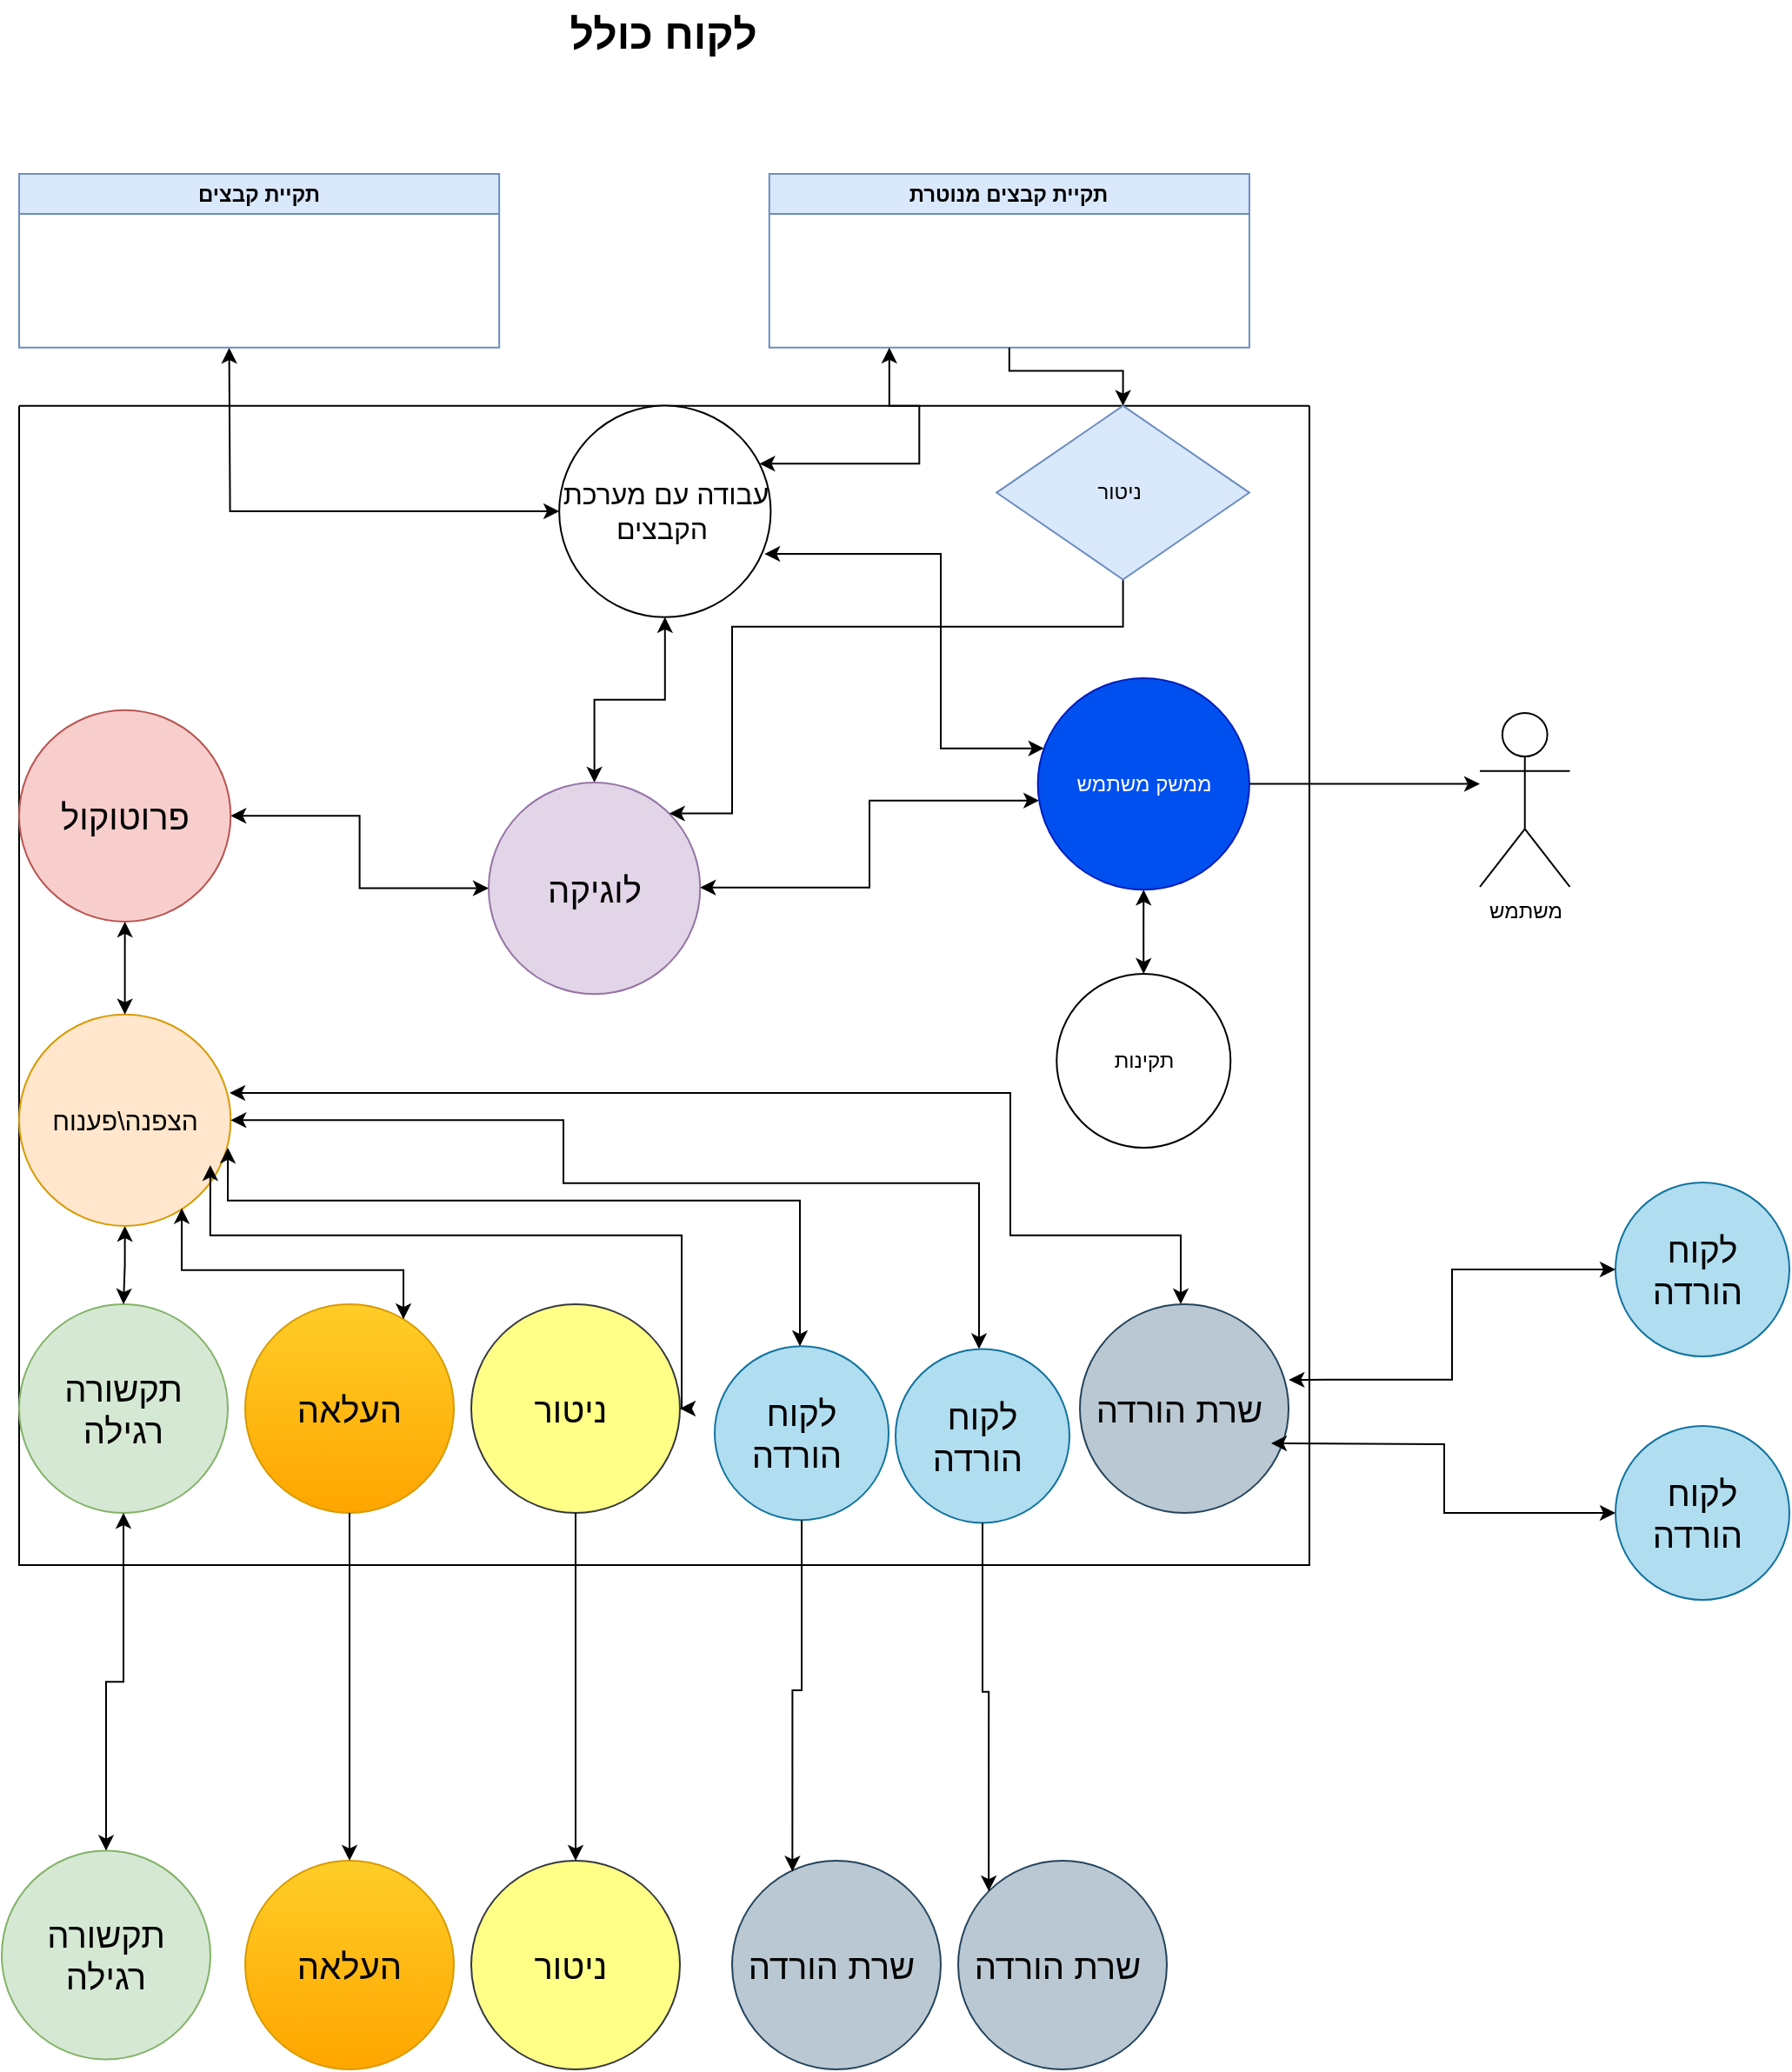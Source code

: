 <mxfile version="22.1.17" type="device">
  <diagram name="‫עמוד-1‬" id="EFJ8cKsfK1uDPPwss7db">
    <mxGraphModel dx="820" dy="839" grid="1" gridSize="10" guides="1" tooltips="1" connect="1" arrows="1" fold="1" page="1" pageScale="1" pageWidth="827" pageHeight="1169" math="0" shadow="0">
      <root>
        <mxCell id="0" />
        <mxCell id="1" parent="0" />
        <mxCell id="qB0KGvQL3f1pAaCrQ6TO-26" value="" style="group" parent="1" vertex="1" connectable="0">
          <mxGeometry x="1150" y="240" width="880" height="800" as="geometry" />
        </mxCell>
        <mxCell id="qB0KGvQL3f1pAaCrQ6TO-1" value="" style="swimlane;startSize=0;" parent="qB0KGvQL3f1pAaCrQ6TO-26" vertex="1">
          <mxGeometry y="133.333" width="741.961" height="666.667" as="geometry" />
        </mxCell>
        <mxCell id="qB0KGvQL3f1pAaCrQ6TO-2" value="&lt;font style=&quot;font-size: 20px;&quot;&gt;תקשורה רגילה&lt;/font&gt;" style="ellipse;whiteSpace=wrap;html=1;aspect=fixed;fillColor=#d5e8d4;strokeColor=#82b366;" parent="qB0KGvQL3f1pAaCrQ6TO-1" vertex="1">
          <mxGeometry y="516.667" width="120" height="120" as="geometry" />
        </mxCell>
        <mxCell id="qB0KGvQL3f1pAaCrQ6TO-3" style="edgeStyle=orthogonalEdgeStyle;rounded=0;orthogonalLoop=1;jettySize=auto;html=1;entryX=0.5;entryY=1;entryDx=0;entryDy=0;startArrow=classic;startFill=1;" parent="qB0KGvQL3f1pAaCrQ6TO-1" source="qB0KGvQL3f1pAaCrQ6TO-4" target="qB0KGvQL3f1pAaCrQ6TO-16" edge="1">
          <mxGeometry relative="1" as="geometry" />
        </mxCell>
        <mxCell id="qB0KGvQL3f1pAaCrQ6TO-4" value="&lt;font style=&quot;font-size: 20px;&quot;&gt;לוגיקה&lt;/font&gt;" style="ellipse;whiteSpace=wrap;html=1;aspect=fixed;fillColor=#e1d5e7;strokeColor=#9673a6;" parent="qB0KGvQL3f1pAaCrQ6TO-1" vertex="1">
          <mxGeometry x="270.004" y="216.667" width="121.626" height="121.626" as="geometry" />
        </mxCell>
        <mxCell id="qB0KGvQL3f1pAaCrQ6TO-5" style="edgeStyle=orthogonalEdgeStyle;rounded=0;orthogonalLoop=1;jettySize=auto;html=1;entryX=0.5;entryY=0;entryDx=0;entryDy=0;startArrow=classic;startFill=1;" parent="qB0KGvQL3f1pAaCrQ6TO-1" source="qB0KGvQL3f1pAaCrQ6TO-8" target="qB0KGvQL3f1pAaCrQ6TO-2" edge="1">
          <mxGeometry relative="1" as="geometry" />
        </mxCell>
        <mxCell id="qB0KGvQL3f1pAaCrQ6TO-8" value="&lt;font style=&quot;font-size: 15px;&quot;&gt;הצפנה\פענוח&lt;/font&gt;" style="ellipse;whiteSpace=wrap;html=1;aspect=fixed;fillColor=#ffe6cc;strokeColor=#d79b00;" parent="qB0KGvQL3f1pAaCrQ6TO-1" vertex="1">
          <mxGeometry y="350.0" width="121.626" height="121.626" as="geometry" />
        </mxCell>
        <mxCell id="qB0KGvQL3f1pAaCrQ6TO-9" style="edgeStyle=orthogonalEdgeStyle;rounded=0;orthogonalLoop=1;jettySize=auto;html=1;entryX=0.5;entryY=0;entryDx=0;entryDy=0;startArrow=classic;startFill=1;" parent="qB0KGvQL3f1pAaCrQ6TO-1" source="qB0KGvQL3f1pAaCrQ6TO-11" target="qB0KGvQL3f1pAaCrQ6TO-8" edge="1">
          <mxGeometry relative="1" as="geometry" />
        </mxCell>
        <mxCell id="qB0KGvQL3f1pAaCrQ6TO-10" style="edgeStyle=orthogonalEdgeStyle;rounded=0;orthogonalLoop=1;jettySize=auto;html=1;startArrow=classic;startFill=1;" parent="qB0KGvQL3f1pAaCrQ6TO-1" source="qB0KGvQL3f1pAaCrQ6TO-11" target="qB0KGvQL3f1pAaCrQ6TO-4" edge="1">
          <mxGeometry relative="1" as="geometry" />
        </mxCell>
        <mxCell id="qB0KGvQL3f1pAaCrQ6TO-11" value="&lt;font style=&quot;font-size: 20px;&quot;&gt;פרוטוקול&lt;/font&gt;" style="ellipse;whiteSpace=wrap;html=1;aspect=fixed;fillColor=#f8cecc;strokeColor=#b85450;" parent="qB0KGvQL3f1pAaCrQ6TO-1" vertex="1">
          <mxGeometry y="175.0" width="121.626" height="121.626" as="geometry" />
        </mxCell>
        <mxCell id="qB0KGvQL3f1pAaCrQ6TO-34" style="edgeStyle=orthogonalEdgeStyle;rounded=0;orthogonalLoop=1;jettySize=auto;html=1;entryX=1;entryY=0;entryDx=0;entryDy=0;" parent="qB0KGvQL3f1pAaCrQ6TO-1" source="qB0KGvQL3f1pAaCrQ6TO-13" target="qB0KGvQL3f1pAaCrQ6TO-4" edge="1">
          <mxGeometry relative="1" as="geometry">
            <Array as="points">
              <mxPoint x="635" y="127" />
              <mxPoint x="410" y="127" />
              <mxPoint x="410" y="234" />
            </Array>
          </mxGeometry>
        </mxCell>
        <mxCell id="qB0KGvQL3f1pAaCrQ6TO-13" value="ניטור&amp;nbsp;" style="rhombus;whiteSpace=wrap;html=1;fillColor=#dae8fc;strokeColor=#6c8ebf;" parent="qB0KGvQL3f1pAaCrQ6TO-1" vertex="1">
          <mxGeometry x="562.082" y="0.006" width="145.367" height="99.918" as="geometry" />
        </mxCell>
        <mxCell id="qB0KGvQL3f1pAaCrQ6TO-14" style="edgeStyle=orthogonalEdgeStyle;rounded=0;orthogonalLoop=1;jettySize=auto;html=1;startArrow=classic;startFill=1;" parent="qB0KGvQL3f1pAaCrQ6TO-1" source="qB0KGvQL3f1pAaCrQ6TO-16" edge="1">
          <mxGeometry relative="1" as="geometry">
            <mxPoint x="120.784" y="-33.333" as="targetPoint" />
          </mxGeometry>
        </mxCell>
        <mxCell id="qB0KGvQL3f1pAaCrQ6TO-16" value="&lt;span style=&quot;font-size: 16px;&quot;&gt;עבודה עם מערכת הקבצים&amp;nbsp;&lt;/span&gt;" style="ellipse;whiteSpace=wrap;html=1;aspect=fixed;" parent="qB0KGvQL3f1pAaCrQ6TO-1" vertex="1">
          <mxGeometry x="310.588" y="-0.083" width="121.626" height="121.626" as="geometry" />
        </mxCell>
        <mxCell id="qB0KGvQL3f1pAaCrQ6TO-30" style="edgeStyle=orthogonalEdgeStyle;rounded=0;orthogonalLoop=1;jettySize=auto;html=1;" parent="qB0KGvQL3f1pAaCrQ6TO-1" source="qB0KGvQL3f1pAaCrQ6TO-17" edge="1">
          <mxGeometry relative="1" as="geometry">
            <mxPoint x="840" y="217.476" as="targetPoint" />
          </mxGeometry>
        </mxCell>
        <mxCell id="qB0KGvQL3f1pAaCrQ6TO-31" style="edgeStyle=orthogonalEdgeStyle;rounded=0;orthogonalLoop=1;jettySize=auto;html=1;startArrow=classic;startFill=1;" parent="qB0KGvQL3f1pAaCrQ6TO-1" source="qB0KGvQL3f1pAaCrQ6TO-17" target="qB0KGvQL3f1pAaCrQ6TO-4" edge="1">
          <mxGeometry relative="1" as="geometry">
            <Array as="points">
              <mxPoint x="489" y="227" />
              <mxPoint x="489" y="277" />
            </Array>
          </mxGeometry>
        </mxCell>
        <mxCell id="qB0KGvQL3f1pAaCrQ6TO-33" style="edgeStyle=orthogonalEdgeStyle;rounded=0;orthogonalLoop=1;jettySize=auto;html=1;entryX=0.5;entryY=0;entryDx=0;entryDy=0;startArrow=classic;startFill=1;" parent="qB0KGvQL3f1pAaCrQ6TO-1" source="qB0KGvQL3f1pAaCrQ6TO-17" target="qB0KGvQL3f1pAaCrQ6TO-32" edge="1">
          <mxGeometry relative="1" as="geometry" />
        </mxCell>
        <mxCell id="qB0KGvQL3f1pAaCrQ6TO-17" value="ממשק משתמש" style="ellipse;whiteSpace=wrap;html=1;aspect=fixed;fillColor=#0050ef;fontColor=#ffffff;strokeColor=#001DBC;" parent="qB0KGvQL3f1pAaCrQ6TO-1" vertex="1">
          <mxGeometry x="585.827" y="156.663" width="121.626" height="121.626" as="geometry" />
        </mxCell>
        <mxCell id="qB0KGvQL3f1pAaCrQ6TO-18" value="&lt;font style=&quot;font-size: 20px;&quot;&gt;ניטור&amp;nbsp;&lt;/font&gt;" style="ellipse;whiteSpace=wrap;html=1;aspect=fixed;fillColor=#ffff88;strokeColor=#36393d;" parent="qB0KGvQL3f1pAaCrQ6TO-1" vertex="1">
          <mxGeometry x="259.998" y="516.663" width="120" height="120" as="geometry" />
        </mxCell>
        <mxCell id="qB0KGvQL3f1pAaCrQ6TO-19" value="&lt;font style=&quot;font-size: 20px;&quot;&gt;העלאה&lt;/font&gt;" style="ellipse;whiteSpace=wrap;html=1;aspect=fixed;fillColor=#ffcd28;strokeColor=#d79b00;gradientColor=#ffa500;" parent="qB0KGvQL3f1pAaCrQ6TO-1" vertex="1">
          <mxGeometry x="129.999" y="516.663" width="120" height="120" as="geometry" />
        </mxCell>
        <mxCell id="qB0KGvQL3f1pAaCrQ6TO-58" style="edgeStyle=orthogonalEdgeStyle;rounded=0;orthogonalLoop=1;jettySize=auto;html=1;entryX=1;entryY=0.5;entryDx=0;entryDy=0;startArrow=classic;startFill=1;" parent="qB0KGvQL3f1pAaCrQ6TO-1" source="qB0KGvQL3f1pAaCrQ6TO-27" target="qB0KGvQL3f1pAaCrQ6TO-8" edge="1">
          <mxGeometry relative="1" as="geometry">
            <Array as="points">
              <mxPoint x="552" y="447" />
              <mxPoint x="313" y="447" />
              <mxPoint x="313" y="411" />
            </Array>
          </mxGeometry>
        </mxCell>
        <mxCell id="qB0KGvQL3f1pAaCrQ6TO-27" value="&lt;span style=&quot;font-size: 20px;&quot;&gt;לקוח הורדה&amp;nbsp;&lt;/span&gt;" style="ellipse;whiteSpace=wrap;html=1;aspect=fixed;fillColor=#b1ddf0;strokeColor=#10739e;" parent="qB0KGvQL3f1pAaCrQ6TO-1" vertex="1">
          <mxGeometry x="504.0" y="542.38" width="100" height="100" as="geometry" />
        </mxCell>
        <mxCell id="qB0KGvQL3f1pAaCrQ6TO-28" value="&lt;span style=&quot;font-size: 20px;&quot;&gt;שרת הורדה&amp;nbsp;&lt;/span&gt;" style="ellipse;whiteSpace=wrap;html=1;aspect=fixed;fillColor=#bac8d3;strokeColor=#23445d;" parent="qB0KGvQL3f1pAaCrQ6TO-1" vertex="1">
          <mxGeometry x="610" y="516.67" width="120" height="120" as="geometry" />
        </mxCell>
        <mxCell id="qB0KGvQL3f1pAaCrQ6TO-29" style="edgeStyle=orthogonalEdgeStyle;rounded=0;orthogonalLoop=1;jettySize=auto;html=1;entryX=0.97;entryY=0.701;entryDx=0;entryDy=0;entryPerimeter=0;startArrow=classic;startFill=1;" parent="qB0KGvQL3f1pAaCrQ6TO-1" source="qB0KGvQL3f1pAaCrQ6TO-17" target="qB0KGvQL3f1pAaCrQ6TO-16" edge="1">
          <mxGeometry relative="1" as="geometry">
            <Array as="points">
              <mxPoint x="530" y="197" />
              <mxPoint x="530" y="85" />
            </Array>
          </mxGeometry>
        </mxCell>
        <mxCell id="qB0KGvQL3f1pAaCrQ6TO-32" value="תקינות" style="ellipse;whiteSpace=wrap;html=1;aspect=fixed;" parent="qB0KGvQL3f1pAaCrQ6TO-1" vertex="1">
          <mxGeometry x="596.64" y="326.67" width="100" height="100" as="geometry" />
        </mxCell>
        <mxCell id="qB0KGvQL3f1pAaCrQ6TO-35" style="edgeStyle=orthogonalEdgeStyle;rounded=0;orthogonalLoop=1;jettySize=auto;html=1;entryX=0.769;entryY=0.916;entryDx=0;entryDy=0;entryPerimeter=0;startArrow=classic;startFill=1;" parent="qB0KGvQL3f1pAaCrQ6TO-1" source="qB0KGvQL3f1pAaCrQ6TO-19" target="qB0KGvQL3f1pAaCrQ6TO-8" edge="1">
          <mxGeometry relative="1" as="geometry">
            <Array as="points">
              <mxPoint x="221" y="497" />
              <mxPoint x="94" y="497" />
            </Array>
          </mxGeometry>
        </mxCell>
        <mxCell id="qB0KGvQL3f1pAaCrQ6TO-36" style="edgeStyle=orthogonalEdgeStyle;rounded=0;orthogonalLoop=1;jettySize=auto;html=1;entryX=0.904;entryY=0.713;entryDx=0;entryDy=0;entryPerimeter=0;startArrow=classic;startFill=1;" parent="qB0KGvQL3f1pAaCrQ6TO-1" source="qB0KGvQL3f1pAaCrQ6TO-18" target="qB0KGvQL3f1pAaCrQ6TO-8" edge="1">
          <mxGeometry relative="1" as="geometry">
            <Array as="points">
              <mxPoint x="381" y="477" />
              <mxPoint x="110" y="477" />
            </Array>
          </mxGeometry>
        </mxCell>
        <mxCell id="qB0KGvQL3f1pAaCrQ6TO-38" style="edgeStyle=orthogonalEdgeStyle;rounded=0;orthogonalLoop=1;jettySize=auto;html=1;entryX=0.995;entryY=0.371;entryDx=0;entryDy=0;entryPerimeter=0;startArrow=classic;startFill=1;" parent="qB0KGvQL3f1pAaCrQ6TO-1" source="qB0KGvQL3f1pAaCrQ6TO-28" target="qB0KGvQL3f1pAaCrQ6TO-8" edge="1">
          <mxGeometry relative="1" as="geometry">
            <Array as="points">
              <mxPoint x="668" y="477" />
              <mxPoint x="570" y="477" />
              <mxPoint x="570" y="395" />
            </Array>
          </mxGeometry>
        </mxCell>
        <mxCell id="qB0KGvQL3f1pAaCrQ6TO-56" value="&lt;span style=&quot;font-size: 20px;&quot;&gt;לקוח הורדה&amp;nbsp;&lt;/span&gt;" style="ellipse;whiteSpace=wrap;html=1;aspect=fixed;fillColor=#b1ddf0;strokeColor=#10739e;" parent="qB0KGvQL3f1pAaCrQ6TO-1" vertex="1">
          <mxGeometry x="400" y="540.76" width="100" height="100" as="geometry" />
        </mxCell>
        <mxCell id="qB0KGvQL3f1pAaCrQ6TO-57" style="edgeStyle=orthogonalEdgeStyle;rounded=0;orthogonalLoop=1;jettySize=auto;html=1;entryX=0.987;entryY=0.63;entryDx=0;entryDy=0;entryPerimeter=0;startArrow=classic;startFill=1;" parent="qB0KGvQL3f1pAaCrQ6TO-1" source="qB0KGvQL3f1pAaCrQ6TO-56" target="qB0KGvQL3f1pAaCrQ6TO-8" edge="1">
          <mxGeometry relative="1" as="geometry">
            <Array as="points">
              <mxPoint x="449" y="457" />
              <mxPoint x="120" y="457" />
            </Array>
          </mxGeometry>
        </mxCell>
        <mxCell id="qB0KGvQL3f1pAaCrQ6TO-20" value="תקיית קבצים מנוטרת" style="swimlane;whiteSpace=wrap;html=1;fillColor=#dae8fc;strokeColor=#6c8ebf;startSize=23;" parent="qB0KGvQL3f1pAaCrQ6TO-26" vertex="1">
          <mxGeometry x="431.373" width="276.078" height="99.917" as="geometry" />
        </mxCell>
        <mxCell id="qB0KGvQL3f1pAaCrQ6TO-21" value="תקיית קבצים" style="swimlane;whiteSpace=wrap;html=1;fillColor=#dae8fc;strokeColor=#6c8ebf;startSize=23;" parent="qB0KGvQL3f1pAaCrQ6TO-26" vertex="1">
          <mxGeometry width="276.078" height="99.917" as="geometry" />
        </mxCell>
        <mxCell id="qB0KGvQL3f1pAaCrQ6TO-22" style="edgeStyle=orthogonalEdgeStyle;rounded=0;orthogonalLoop=1;jettySize=auto;html=1;entryX=0.5;entryY=1;entryDx=0;entryDy=0;startArrow=classic;startFill=1;endArrow=none;endFill=0;" parent="qB0KGvQL3f1pAaCrQ6TO-26" source="qB0KGvQL3f1pAaCrQ6TO-13" target="qB0KGvQL3f1pAaCrQ6TO-20" edge="1">
          <mxGeometry relative="1" as="geometry" />
        </mxCell>
        <mxCell id="qB0KGvQL3f1pAaCrQ6TO-23" value="משתמש" style="shape=umlActor;verticalLabelPosition=bottom;verticalAlign=top;html=1;outlineConnect=0;" parent="qB0KGvQL3f1pAaCrQ6TO-26" vertex="1">
          <mxGeometry x="839.995" y="309.997" width="51.765" height="100" as="geometry" />
        </mxCell>
        <mxCell id="qB0KGvQL3f1pAaCrQ6TO-25" style="edgeStyle=orthogonalEdgeStyle;rounded=0;orthogonalLoop=1;jettySize=auto;html=1;entryX=0.25;entryY=1;entryDx=0;entryDy=0;startArrow=classic;startFill=1;" parent="qB0KGvQL3f1pAaCrQ6TO-26" source="qB0KGvQL3f1pAaCrQ6TO-16" target="qB0KGvQL3f1pAaCrQ6TO-20" edge="1">
          <mxGeometry relative="1" as="geometry">
            <Array as="points">
              <mxPoint x="517.647" y="166.667" />
              <mxPoint x="517.647" y="133.333" />
              <mxPoint x="500.392" y="133.333" />
            </Array>
          </mxGeometry>
        </mxCell>
        <mxCell id="qB0KGvQL3f1pAaCrQ6TO-39" value="&lt;font style=&quot;font-size: 20px;&quot;&gt;תקשורה רגילה&lt;/font&gt;" style="ellipse;whiteSpace=wrap;html=1;aspect=fixed;fillColor=#d5e8d4;strokeColor=#82b366;" parent="1" vertex="1">
          <mxGeometry x="1140" y="1204.28" width="120" height="120" as="geometry" />
        </mxCell>
        <mxCell id="qB0KGvQL3f1pAaCrQ6TO-40" value="&lt;font style=&quot;font-size: 20px;&quot;&gt;העלאה&lt;/font&gt;" style="ellipse;whiteSpace=wrap;html=1;aspect=fixed;fillColor=#ffcd28;strokeColor=#d79b00;gradientColor=#ffa500;" parent="1" vertex="1">
          <mxGeometry x="1279.999" y="1209.997" width="120" height="120" as="geometry" />
        </mxCell>
        <mxCell id="qB0KGvQL3f1pAaCrQ6TO-41" value="&lt;font style=&quot;font-size: 20px;&quot;&gt;ניטור&amp;nbsp;&lt;/font&gt;" style="ellipse;whiteSpace=wrap;html=1;aspect=fixed;fillColor=#ffff88;strokeColor=#36393d;" parent="1" vertex="1">
          <mxGeometry x="1409.998" y="1209.997" width="120" height="120" as="geometry" />
        </mxCell>
        <mxCell id="qB0KGvQL3f1pAaCrQ6TO-42" value="&lt;span style=&quot;font-size: 20px;&quot;&gt;לקוח הורדה&amp;nbsp;&lt;/span&gt;" style="ellipse;whiteSpace=wrap;html=1;aspect=fixed;fillColor=#b1ddf0;strokeColor=#10739e;" parent="1" vertex="1">
          <mxGeometry x="2068" y="820.003" width="100" height="100" as="geometry" />
        </mxCell>
        <mxCell id="qB0KGvQL3f1pAaCrQ6TO-43" value="&lt;span style=&quot;font-size: 20px;&quot;&gt;שרת הורדה&amp;nbsp;&lt;/span&gt;" style="ellipse;whiteSpace=wrap;html=1;aspect=fixed;fillColor=#bac8d3;strokeColor=#23445d;" parent="1" vertex="1">
          <mxGeometry x="1560" y="1209.993" width="120" height="120" as="geometry" />
        </mxCell>
        <mxCell id="qB0KGvQL3f1pAaCrQ6TO-48" style="edgeStyle=orthogonalEdgeStyle;rounded=0;orthogonalLoop=1;jettySize=auto;html=1;startArrow=classic;startFill=1;" parent="1" source="qB0KGvQL3f1pAaCrQ6TO-46" edge="1">
          <mxGeometry relative="1" as="geometry">
            <mxPoint x="1870" y="970" as="targetPoint" />
          </mxGeometry>
        </mxCell>
        <mxCell id="qB0KGvQL3f1pAaCrQ6TO-46" value="&lt;span style=&quot;font-size: 20px;&quot;&gt;לקוח הורדה&amp;nbsp;&lt;/span&gt;" style="ellipse;whiteSpace=wrap;html=1;aspect=fixed;fillColor=#b1ddf0;strokeColor=#10739e;" parent="1" vertex="1">
          <mxGeometry x="2068" y="960.003" width="100" height="100" as="geometry" />
        </mxCell>
        <mxCell id="qB0KGvQL3f1pAaCrQ6TO-47" style="edgeStyle=orthogonalEdgeStyle;rounded=0;orthogonalLoop=1;jettySize=auto;html=1;entryX=1.001;entryY=0.362;entryDx=0;entryDy=0;entryPerimeter=0;startArrow=classic;startFill=1;" parent="1" source="qB0KGvQL3f1pAaCrQ6TO-42" target="qB0KGvQL3f1pAaCrQ6TO-28" edge="1">
          <mxGeometry relative="1" as="geometry" />
        </mxCell>
        <mxCell id="qB0KGvQL3f1pAaCrQ6TO-49" value="&lt;span style=&quot;font-size: 20px;&quot;&gt;שרת הורדה&amp;nbsp;&lt;/span&gt;" style="ellipse;whiteSpace=wrap;html=1;aspect=fixed;fillColor=#bac8d3;strokeColor=#23445d;" parent="1" vertex="1">
          <mxGeometry x="1690" y="1209.993" width="120" height="120" as="geometry" />
        </mxCell>
        <mxCell id="qB0KGvQL3f1pAaCrQ6TO-53" style="edgeStyle=orthogonalEdgeStyle;rounded=0;orthogonalLoop=1;jettySize=auto;html=1;entryX=0.5;entryY=0;entryDx=0;entryDy=0;" parent="1" source="qB0KGvQL3f1pAaCrQ6TO-18" target="qB0KGvQL3f1pAaCrQ6TO-41" edge="1">
          <mxGeometry relative="1" as="geometry" />
        </mxCell>
        <mxCell id="qB0KGvQL3f1pAaCrQ6TO-54" style="edgeStyle=orthogonalEdgeStyle;rounded=0;orthogonalLoop=1;jettySize=auto;html=1;entryX=0.5;entryY=0;entryDx=0;entryDy=0;" parent="1" source="qB0KGvQL3f1pAaCrQ6TO-19" target="qB0KGvQL3f1pAaCrQ6TO-40" edge="1">
          <mxGeometry relative="1" as="geometry" />
        </mxCell>
        <mxCell id="qB0KGvQL3f1pAaCrQ6TO-55" style="edgeStyle=orthogonalEdgeStyle;rounded=0;orthogonalLoop=1;jettySize=auto;html=1;entryX=0.5;entryY=0;entryDx=0;entryDy=0;startArrow=classic;startFill=1;" parent="1" source="qB0KGvQL3f1pAaCrQ6TO-2" target="qB0KGvQL3f1pAaCrQ6TO-39" edge="1">
          <mxGeometry relative="1" as="geometry" />
        </mxCell>
        <mxCell id="qB0KGvQL3f1pAaCrQ6TO-59" style="edgeStyle=orthogonalEdgeStyle;rounded=0;orthogonalLoop=1;jettySize=auto;html=1;entryX=0.289;entryY=0.052;entryDx=0;entryDy=0;entryPerimeter=0;" parent="1" source="qB0KGvQL3f1pAaCrQ6TO-56" target="qB0KGvQL3f1pAaCrQ6TO-43" edge="1">
          <mxGeometry relative="1" as="geometry" />
        </mxCell>
        <mxCell id="qB0KGvQL3f1pAaCrQ6TO-60" style="edgeStyle=orthogonalEdgeStyle;rounded=0;orthogonalLoop=1;jettySize=auto;html=1;entryX=0;entryY=0;entryDx=0;entryDy=0;" parent="1" source="qB0KGvQL3f1pAaCrQ6TO-27" target="qB0KGvQL3f1pAaCrQ6TO-49" edge="1">
          <mxGeometry relative="1" as="geometry" />
        </mxCell>
        <mxCell id="ycQtoZm46jkMJNeLyYT_-1" value="&lt;font size=&quot;1&quot; style=&quot;&quot;&gt;&lt;b style=&quot;font-size: 24px;&quot;&gt;לקוח כולל&lt;/b&gt;&lt;/font&gt;" style="text;html=1;align=center;verticalAlign=middle;resizable=0;points=[];autosize=1;strokeColor=none;fillColor=none;" vertex="1" parent="1">
          <mxGeometry x="1460" y="140" width="120" height="40" as="geometry" />
        </mxCell>
      </root>
    </mxGraphModel>
  </diagram>
</mxfile>
